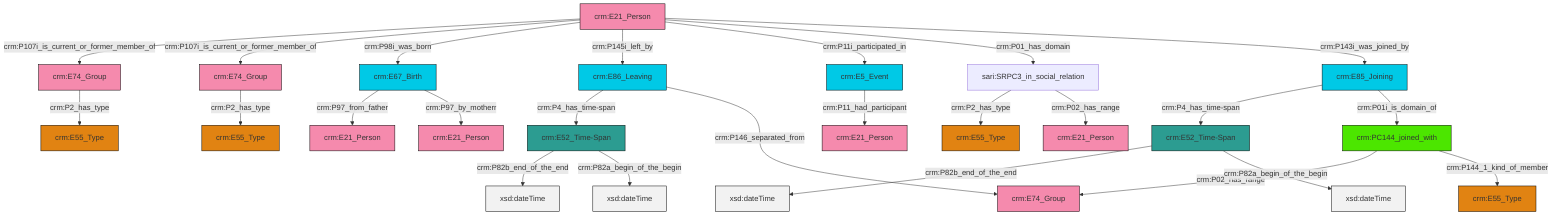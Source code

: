 graph TD
classDef Literal fill:#f2f2f2,stroke:#000000;
classDef CRM_Entity fill:#FFFFFF,stroke:#000000;
classDef Temporal_Entity fill:#00C9E6, stroke:#000000;
classDef Type fill:#E18312, stroke:#000000;
classDef Time-Span fill:#2C9C91, stroke:#000000;
classDef Appellation fill:#FFEB7F, stroke:#000000;
classDef Place fill:#008836, stroke:#000000;
classDef Persistent_Item fill:#B266B2, stroke:#000000;
classDef Conceptual_Object fill:#FFD700, stroke:#000000;
classDef Physical_Thing fill:#D2B48C, stroke:#000000;
classDef Actor fill:#f58aad, stroke:#000000;
classDef PC_Classes fill:#4ce600, stroke:#000000;
classDef Multi fill:#cccccc,stroke:#000000;

0["crm:E52_Time-Span"]:::Time-Span -->|crm:P82b_end_of_the_end| 2[xsd:dateTime]:::Literal
3["crm:E85_Joining"]:::Temporal_Entity -->|crm:P4_has_time-span| 4["crm:E52_Time-Span"]:::Time-Span
5["sari:SRPC3_in_social_relation"]:::Default -->|crm:P2_has_type| 6["crm:E55_Type"]:::Type
7["crm:E5_Event"]:::Temporal_Entity -->|crm:P11_had_participant| 8["crm:E21_Person"]:::Actor
16["crm:E86_Leaving"]:::Temporal_Entity -->|crm:P4_has_time-span| 0["crm:E52_Time-Span"]:::Time-Span
17["crm:PC144_joined_with"]:::PC_Classes -->|crm:P02_has_range| 9["crm:E74_Group"]:::Actor
4["crm:E52_Time-Span"]:::Time-Span -->|crm:P82b_end_of_the_end| 19[xsd:dateTime]:::Literal
22["crm:E67_Birth"]:::Temporal_Entity -->|crm:P97_from_father| 28["crm:E21_Person"]:::Actor
0["crm:E52_Time-Span"]:::Time-Span -->|crm:P82a_begin_of_the_begin| 32[xsd:dateTime]:::Literal
22["crm:E67_Birth"]:::Temporal_Entity -->|crm:P97_by_motherr| 24["crm:E21_Person"]:::Actor
3["crm:E85_Joining"]:::Temporal_Entity -->|crm:P01i_is_domain_of| 17["crm:PC144_joined_with"]:::PC_Classes
33["crm:E21_Person"]:::Actor -->|crm:P107i_is_current_or_former_member_of| 14["crm:E74_Group"]:::Actor
4["crm:E52_Time-Span"]:::Time-Span -->|crm:P82a_begin_of_the_begin| 37[xsd:dateTime]:::Literal
33["crm:E21_Person"]:::Actor -->|crm:P107i_is_current_or_former_member_of| 11["crm:E74_Group"]:::Actor
16["crm:E86_Leaving"]:::Temporal_Entity -->|crm:P146_separated_from| 9["crm:E74_Group"]:::Actor
33["crm:E21_Person"]:::Actor -->|crm:P98i_was_born| 22["crm:E67_Birth"]:::Temporal_Entity
33["crm:E21_Person"]:::Actor -->|crm:P145i_left_by| 16["crm:E86_Leaving"]:::Temporal_Entity
14["crm:E74_Group"]:::Actor -->|crm:P2_has_type| 30["crm:E55_Type"]:::Type
33["crm:E21_Person"]:::Actor -->|crm:P11i_participated_in| 7["crm:E5_Event"]:::Temporal_Entity
11["crm:E74_Group"]:::Actor -->|crm:P2_has_type| 20["crm:E55_Type"]:::Type
17["crm:PC144_joined_with"]:::PC_Classes -->|crm:P144_1_kind_of_member| 40["crm:E55_Type"]:::Type
33["crm:E21_Person"]:::Actor -->|crm:P01_has_domain| 5["sari:SRPC3_in_social_relation"]:::Default
33["crm:E21_Person"]:::Actor -->|crm:P143i_was_joined_by| 3["crm:E85_Joining"]:::Temporal_Entity
5["sari:SRPC3_in_social_relation"]:::Default -->|crm:P02_has_range| 26["crm:E21_Person"]:::Actor